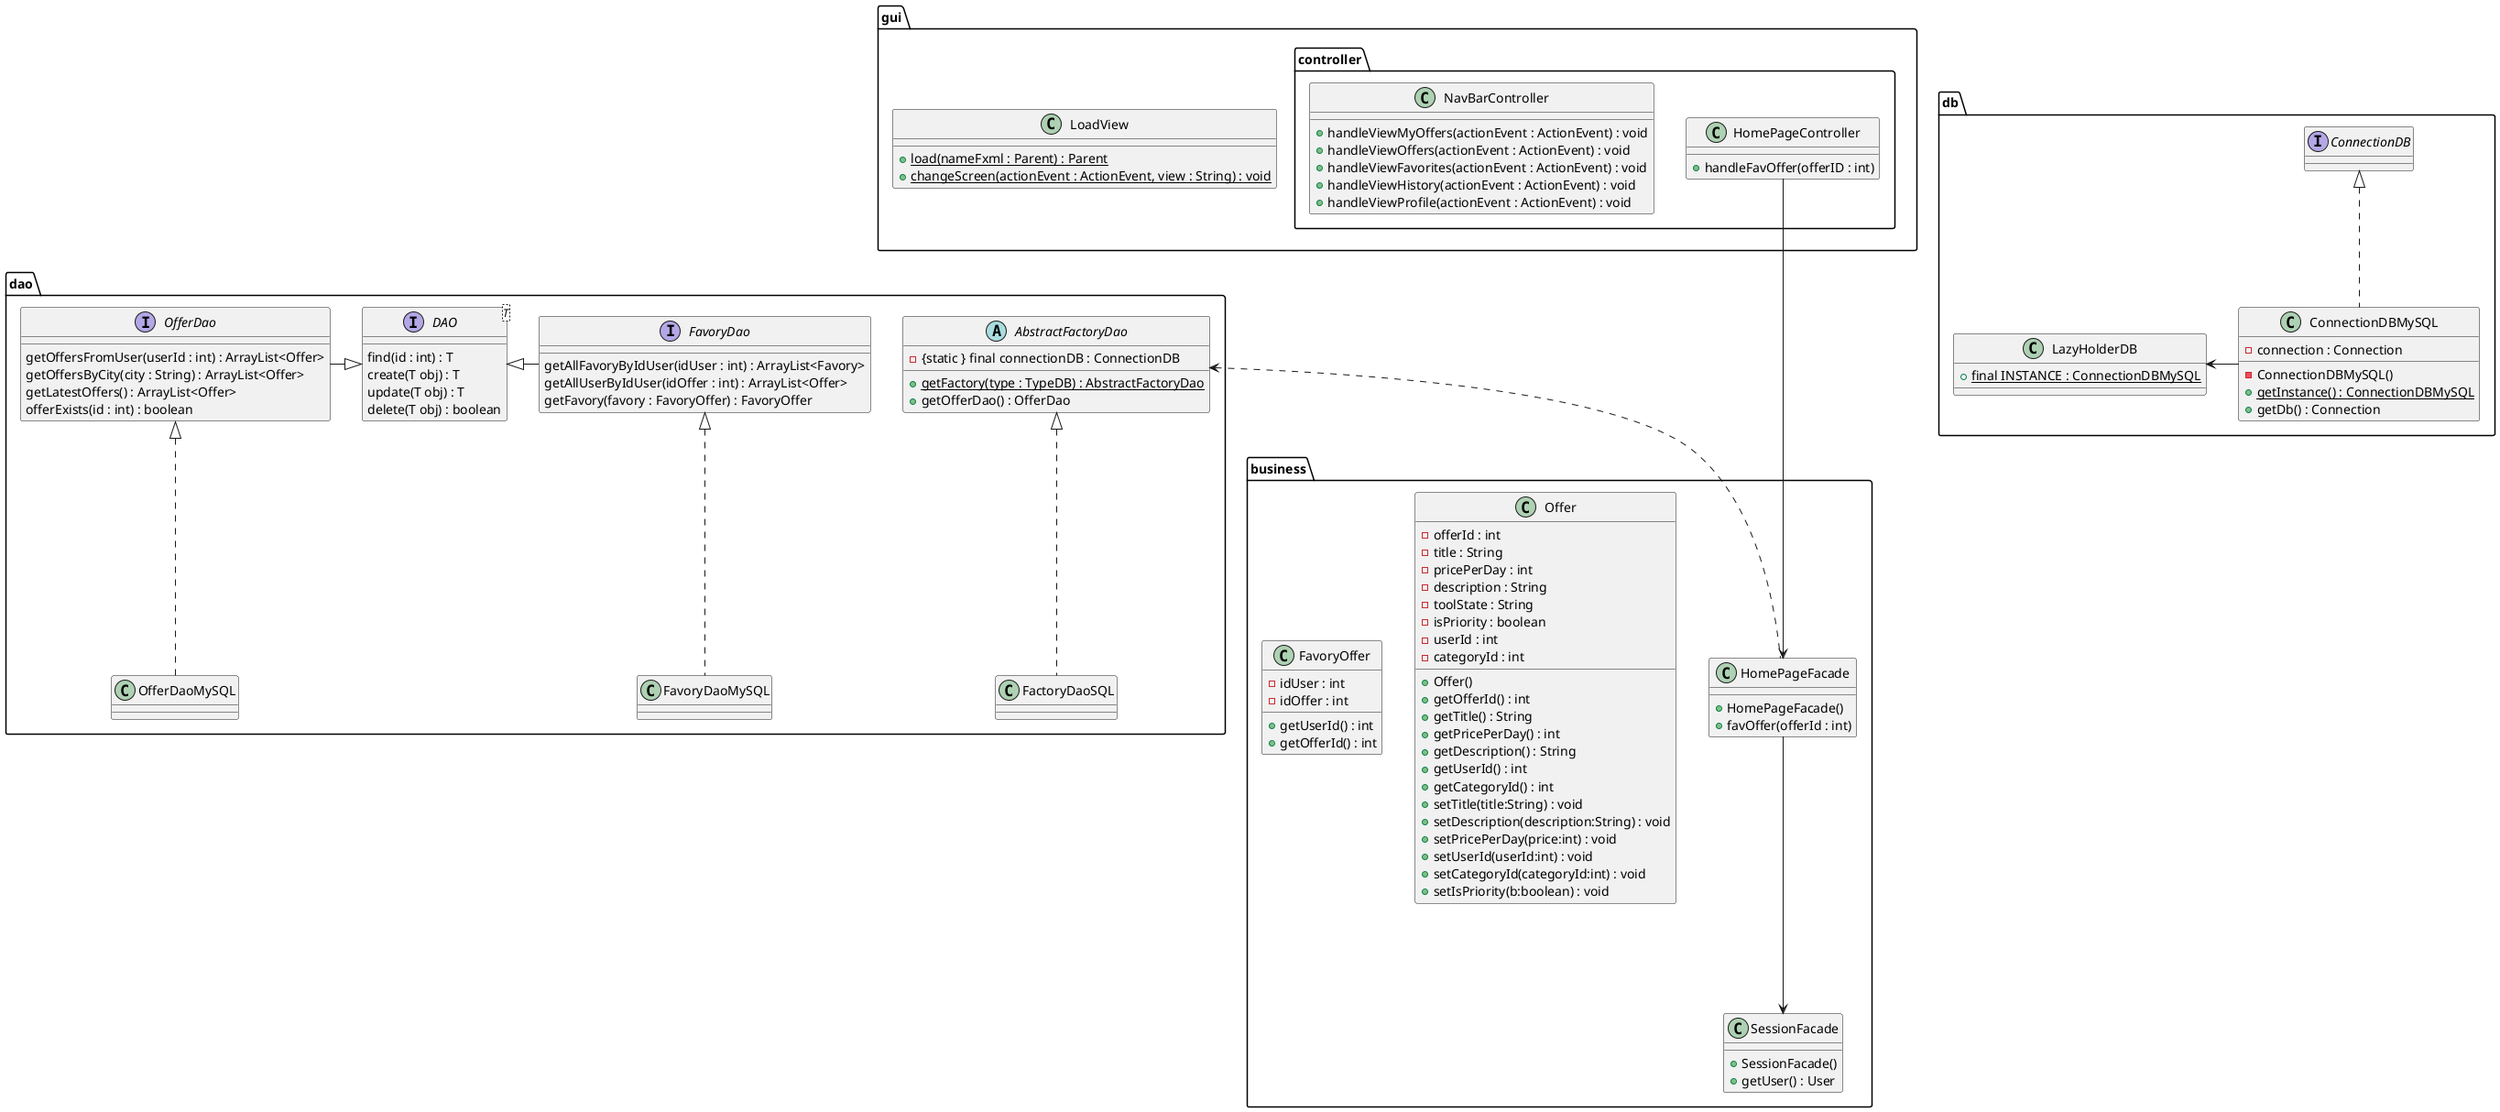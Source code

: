 @startuml

package dao {


    interface OfferDao{
        getOffersFromUser(userId : int) : ArrayList<Offer>
        getOffersByCity(city : String) : ArrayList<Offer>
        getLatestOffers() : ArrayList<Offer>
        offerExists(id : int) : boolean
    }
    class OfferDaoMySQL
    FactoryDaoSQL .up.|> AbstractFactoryDao
    OfferDaoMySQL .up.|> OfferDao
    interface FavoryDao{
        getAllFavoryByIdUser(idUser : int) : ArrayList<Favory>
        getAllUserByIdUser(idOffer : int) : ArrayList<Offer>
        getFavory(favory : FavoryOffer) : FavoryOffer
    }
    class FavoryDaoMySQL
    FavoryDaoMySQL .up.|> FavoryDao

    interface DAO<T>{
        find(id : int) : T
        create(T obj) : T
        update(T obj) : T
        delete(T obj) : boolean
    }

    abstract AbstractFactoryDao{
        - {static } final connectionDB : ConnectionDB
        + {static} getFactory(type : TypeDB) : AbstractFactoryDao
        + getOfferDao() : OfferDao
    }

    class FactoryDaoSQL{
    }


    DAO <|-left OfferDao
    DAO <|- FavoryDao
}
package db{
    class ConnectionDBMySQL{
        - connection : Connection
        - ConnectionDBMySQL()
        + {static} getInstance() : ConnectionDBMySQL
        + getDb() : Connection
    }

    class LazyHolderDB{
        + {static} final INSTANCE : ConnectionDBMySQL
    }
    interface ConnectionDB
    ConnectionDBMySQL -Left-> LazyHolderDB
    ConnectionDBMySQL .up.|> ConnectionDB

}
package business{
    class SessionFacade{
        + SessionFacade()
        + getUser() : User
    }

    class Offer{
        -offerId : int
        -title : String
        -pricePerDay : int
        -description : String
        -toolState : String
        -isPriority : boolean
        -userId : int
        -categoryId : int
        + Offer()
        + getOfferId() : int
        + getTitle() : String
        + getPricePerDay() : int
        + getDescription() : String
        + getUserId() : int
        + getCategoryId() : int
        + setTitle(title:String) : void
        + setDescription(description:String) : void
        + setPricePerDay(price:int) : void
        + setUserId(userId:int) : void
        + setCategoryId(categoryId:int) : void
        + setIsPriority(b:boolean) : void
    }

    class FavoryOffer{
        - idUser : int
        - idOffer : int
        + getUserId() : int
        + getOfferId() : int
    }
    class HomePageFacade{
        + HomePageFacade()
        + favOffer(offerId : int)
    }

}

package gui{

    class LoadView{
        + {static} load(nameFxml : Parent) : Parent
        + {static} changeScreen(actionEvent : ActionEvent, view : String) : void
    }

    package controller{
        class HomePageController{
            + handleFavOffer(offerID : int)
        }
        class NavBarController{
            + handleViewMyOffers(actionEvent : ActionEvent) : void
            + handleViewOffers(actionEvent : ActionEvent) : void
            + handleViewFavorites(actionEvent : ActionEvent) : void
            + handleViewHistory(actionEvent : ActionEvent) : void
            + handleViewProfile(actionEvent : ActionEvent) : void
        }
    }
}
HomePageFacade <--Up- HomePageController
SessionFacade <--Up- HomePageFacade
HomePageFacade .Up.> AbstractFactoryDao



@enduml